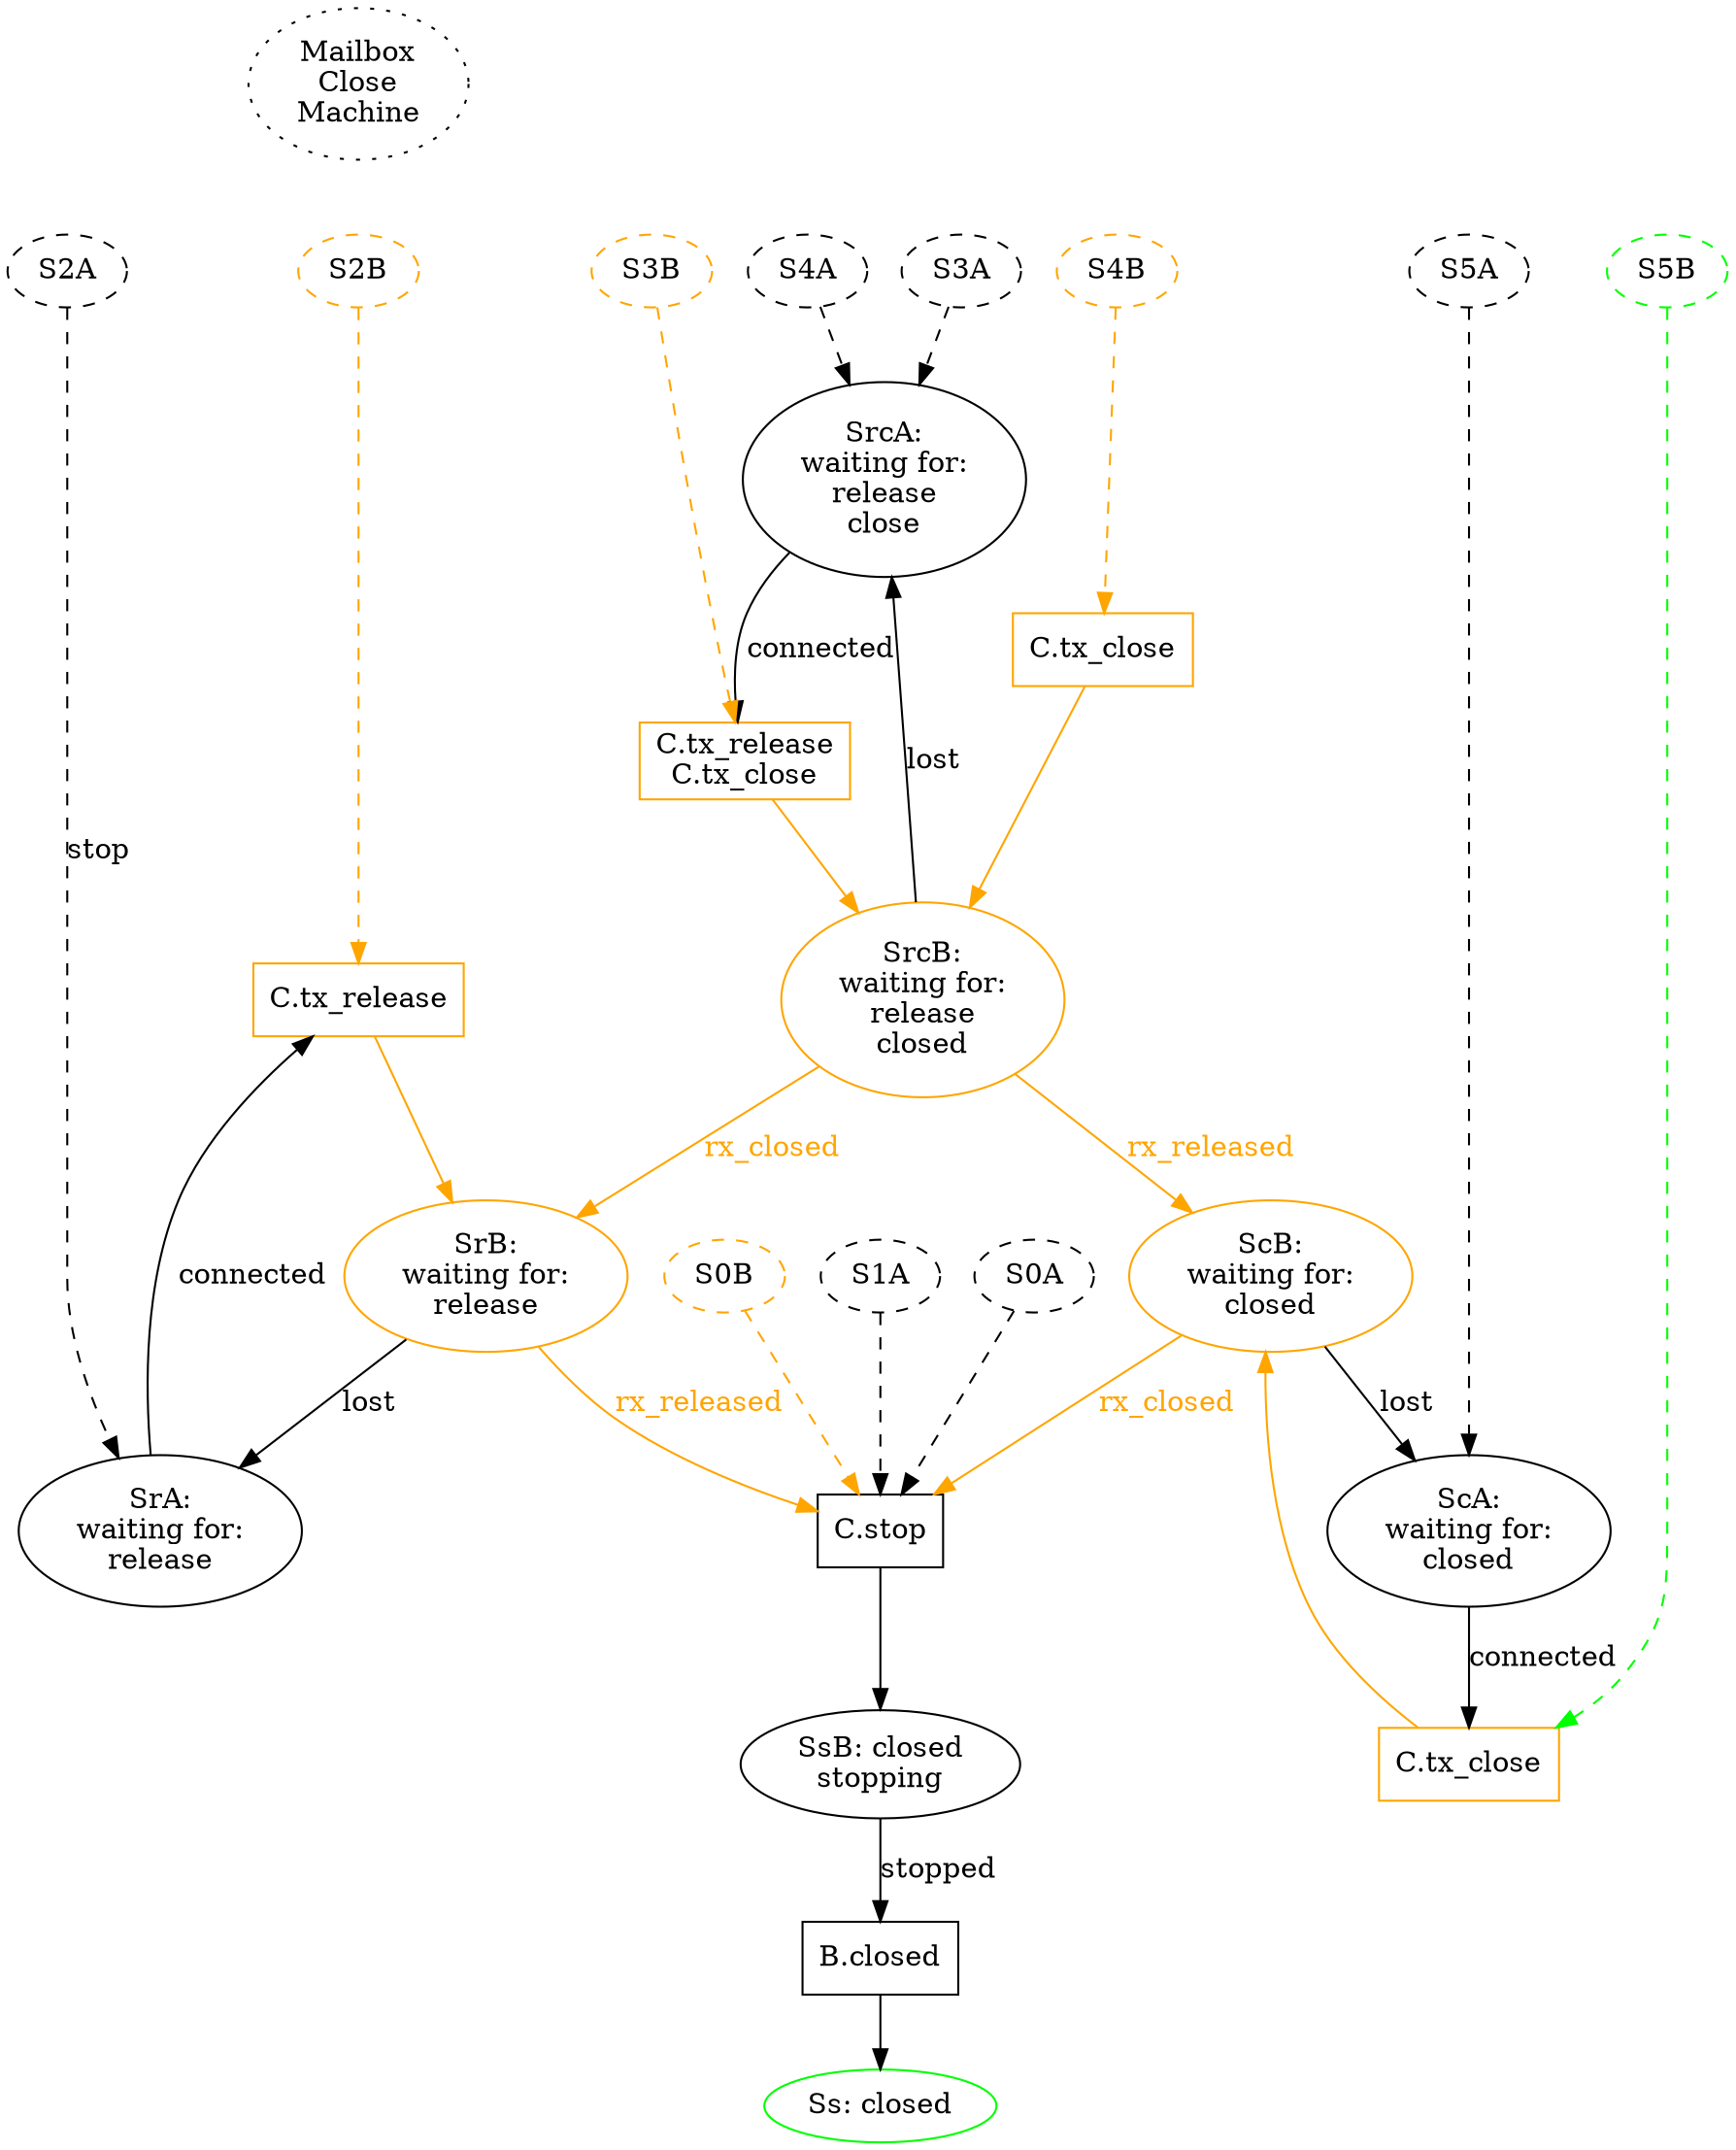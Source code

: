 digraph {
        /* M_close pathways */
        title [label="Mailbox\nClose\nMachine" style="dotted"]
        title -> S2B [style="invis"]

        /* All dashed states are from the main Mailbox Machine diagram, and
        all dashed lines indicate M_close() pathways in from those states.
        Within this graph, all M_close() events leave the state unchanged. */

        SrA [label="SrA:\nwaiting for:\nrelease"]
        SrA -> Pr [label="connected"]
        Pr [shape="box" label="C.tx_release" color="orange"]
        Pr -> SrB [color="orange"]
        SrB [label="SrB:\nwaiting for:\nrelease" color="orange"]
        SrB -> SrA [label="lost"]
        SrB -> P_stop [label="rx_released" color="orange" fontcolor="orange"]

        ScA [label="ScA:\nwaiting for:\nclosed"]
        ScA -> Pc [label="connected"]
        Pc [shape="box" label="C.tx_close" color="orange"]
        Pc -> ScB [color="orange"]
        ScB [label="ScB:\nwaiting for:\nclosed" color="orange"]
        ScB -> ScA [label="lost"]
        ScB -> P_stop [label="rx_closed" color="orange" fontcolor="orange"]

        SrcA [label="SrcA:\nwaiting for:\nrelease\nclose"]
        SrcA -> Prc [label="connected"]
        Prc [shape="box" label="C.tx_release\nC.tx_close" color="orange"]
        Prc -> SrcB [color="orange"]
        Prc2 [shape="box" label="C.tx_close" color="orange"]
        Prc2 -> SrcB [color="orange"]
        SrcB [label="SrcB:\nwaiting for:\nrelease\nclosed" color="orange"]
        SrcB -> SrcA [label="lost"]
        SrcB -> ScB [label="rx_released" color="orange" fontcolor="orange"]
        SrcB -> SrB [label="rx_closed" color="orange" fontcolor="orange"]


        P_stop [shape="box" label="C.stop"]
        P_stop -> SsB

        SsB [label="SsB: closed\nstopping"]
        SsB -> Pss [label="stopped"]
        Pss [shape="box" label="B.closed"]
        Pss -> Ss

        Ss [label="Ss: closed" color="green"]

        S0A [label="S0A" style="dashed"]
        S0A -> P_stop [style="dashed"]
        S0B [label="S0B" style="dashed" color="orange"]
        S0B -> P_stop [style="dashed" color="orange"]

        {rank=same; S2A S2B S3A S3B S4A S4B S5A S5B}
        S1A [label="S1A" style="dashed"]
        S1A -> P_stop [style="dashed"]

        S2A [label="S2A" style="dashed"]
        S2A -> SrA [label="stop" style="dashed"]
        S2B [label="S2B" color="orange" style="dashed"]
        S2B -> Pr [color="orange" style="dashed"]

        S3A [label="S3A" style="dashed"]
        S3B [label="S3B" color="orange" style="dashed"]
        S3A -> SrcA [style="dashed"]
        S3B -> Prc [color="orange" style="dashed"]

        S4A [label="S4A" style="dashed"]
        S4B [label="S4B" color="orange" style="dashed"]
        S4A -> SrcA [style="dashed"]
        S4B -> Prc2 [color="orange" style="dashed"]

        S5A [label="S5A" style="dashed"]
        S5B [label="S5B" color="green" style="dashed"]
        S5A -> ScA [style="dashed"]
        S5B -> Pc [style="dashed" color="green"]

}
